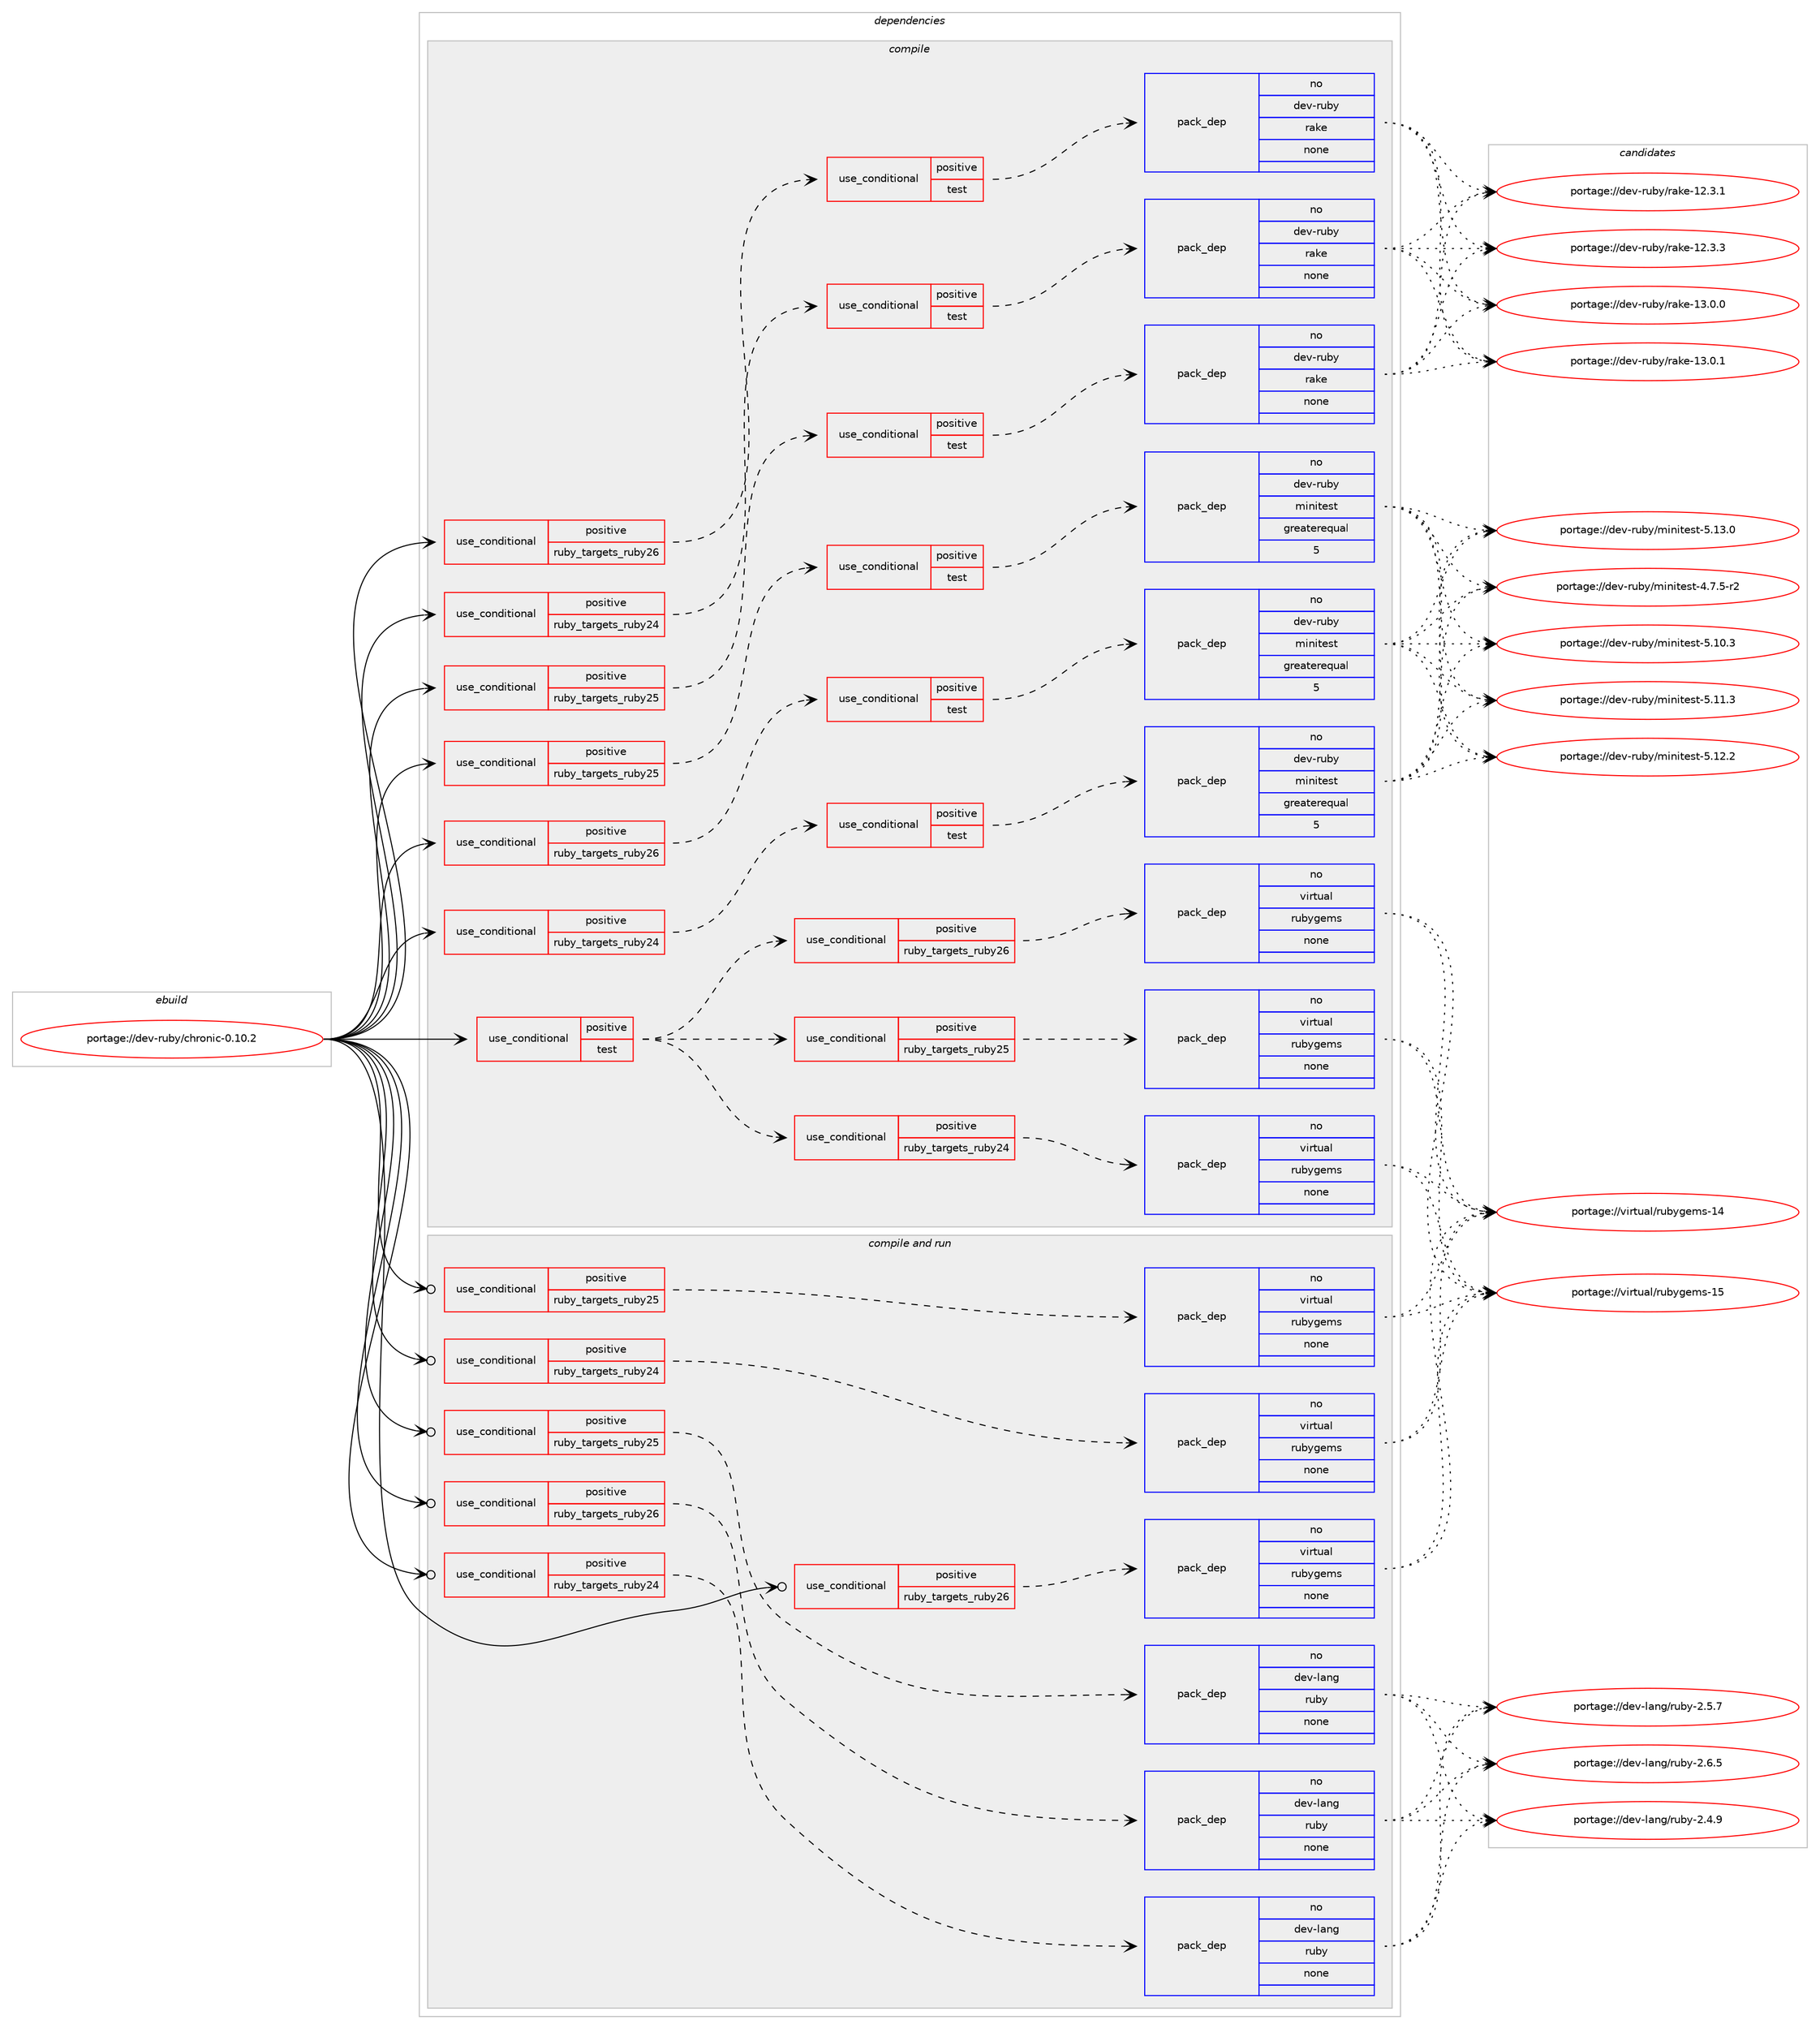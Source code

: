 digraph prolog {

# *************
# Graph options
# *************

newrank=true;
concentrate=true;
compound=true;
graph [rankdir=LR,fontname=Helvetica,fontsize=10,ranksep=1.5];#, ranksep=2.5, nodesep=0.2];
edge  [arrowhead=vee];
node  [fontname=Helvetica,fontsize=10];

# **********
# The ebuild
# **********

subgraph cluster_leftcol {
color=gray;
rank=same;
label=<<i>ebuild</i>>;
id [label="portage://dev-ruby/chronic-0.10.2", color=red, width=4, href="../dev-ruby/chronic-0.10.2.svg"];
}

# ****************
# The dependencies
# ****************

subgraph cluster_midcol {
color=gray;
label=<<i>dependencies</i>>;
subgraph cluster_compile {
fillcolor="#eeeeee";
style=filled;
label=<<i>compile</i>>;
subgraph cond49228 {
dependency215560 [label=<<TABLE BORDER="0" CELLBORDER="1" CELLSPACING="0" CELLPADDING="4"><TR><TD ROWSPAN="3" CELLPADDING="10">use_conditional</TD></TR><TR><TD>positive</TD></TR><TR><TD>ruby_targets_ruby24</TD></TR></TABLE>>, shape=none, color=red];
subgraph cond49229 {
dependency215561 [label=<<TABLE BORDER="0" CELLBORDER="1" CELLSPACING="0" CELLPADDING="4"><TR><TD ROWSPAN="3" CELLPADDING="10">use_conditional</TD></TR><TR><TD>positive</TD></TR><TR><TD>test</TD></TR></TABLE>>, shape=none, color=red];
subgraph pack162851 {
dependency215562 [label=<<TABLE BORDER="0" CELLBORDER="1" CELLSPACING="0" CELLPADDING="4" WIDTH="220"><TR><TD ROWSPAN="6" CELLPADDING="30">pack_dep</TD></TR><TR><TD WIDTH="110">no</TD></TR><TR><TD>dev-ruby</TD></TR><TR><TD>minitest</TD></TR><TR><TD>greaterequal</TD></TR><TR><TD>5</TD></TR></TABLE>>, shape=none, color=blue];
}
dependency215561:e -> dependency215562:w [weight=20,style="dashed",arrowhead="vee"];
}
dependency215560:e -> dependency215561:w [weight=20,style="dashed",arrowhead="vee"];
}
id:e -> dependency215560:w [weight=20,style="solid",arrowhead="vee"];
subgraph cond49230 {
dependency215563 [label=<<TABLE BORDER="0" CELLBORDER="1" CELLSPACING="0" CELLPADDING="4"><TR><TD ROWSPAN="3" CELLPADDING="10">use_conditional</TD></TR><TR><TD>positive</TD></TR><TR><TD>ruby_targets_ruby24</TD></TR></TABLE>>, shape=none, color=red];
subgraph cond49231 {
dependency215564 [label=<<TABLE BORDER="0" CELLBORDER="1" CELLSPACING="0" CELLPADDING="4"><TR><TD ROWSPAN="3" CELLPADDING="10">use_conditional</TD></TR><TR><TD>positive</TD></TR><TR><TD>test</TD></TR></TABLE>>, shape=none, color=red];
subgraph pack162852 {
dependency215565 [label=<<TABLE BORDER="0" CELLBORDER="1" CELLSPACING="0" CELLPADDING="4" WIDTH="220"><TR><TD ROWSPAN="6" CELLPADDING="30">pack_dep</TD></TR><TR><TD WIDTH="110">no</TD></TR><TR><TD>dev-ruby</TD></TR><TR><TD>rake</TD></TR><TR><TD>none</TD></TR><TR><TD></TD></TR></TABLE>>, shape=none, color=blue];
}
dependency215564:e -> dependency215565:w [weight=20,style="dashed",arrowhead="vee"];
}
dependency215563:e -> dependency215564:w [weight=20,style="dashed",arrowhead="vee"];
}
id:e -> dependency215563:w [weight=20,style="solid",arrowhead="vee"];
subgraph cond49232 {
dependency215566 [label=<<TABLE BORDER="0" CELLBORDER="1" CELLSPACING="0" CELLPADDING="4"><TR><TD ROWSPAN="3" CELLPADDING="10">use_conditional</TD></TR><TR><TD>positive</TD></TR><TR><TD>ruby_targets_ruby25</TD></TR></TABLE>>, shape=none, color=red];
subgraph cond49233 {
dependency215567 [label=<<TABLE BORDER="0" CELLBORDER="1" CELLSPACING="0" CELLPADDING="4"><TR><TD ROWSPAN="3" CELLPADDING="10">use_conditional</TD></TR><TR><TD>positive</TD></TR><TR><TD>test</TD></TR></TABLE>>, shape=none, color=red];
subgraph pack162853 {
dependency215568 [label=<<TABLE BORDER="0" CELLBORDER="1" CELLSPACING="0" CELLPADDING="4" WIDTH="220"><TR><TD ROWSPAN="6" CELLPADDING="30">pack_dep</TD></TR><TR><TD WIDTH="110">no</TD></TR><TR><TD>dev-ruby</TD></TR><TR><TD>minitest</TD></TR><TR><TD>greaterequal</TD></TR><TR><TD>5</TD></TR></TABLE>>, shape=none, color=blue];
}
dependency215567:e -> dependency215568:w [weight=20,style="dashed",arrowhead="vee"];
}
dependency215566:e -> dependency215567:w [weight=20,style="dashed",arrowhead="vee"];
}
id:e -> dependency215566:w [weight=20,style="solid",arrowhead="vee"];
subgraph cond49234 {
dependency215569 [label=<<TABLE BORDER="0" CELLBORDER="1" CELLSPACING="0" CELLPADDING="4"><TR><TD ROWSPAN="3" CELLPADDING="10">use_conditional</TD></TR><TR><TD>positive</TD></TR><TR><TD>ruby_targets_ruby25</TD></TR></TABLE>>, shape=none, color=red];
subgraph cond49235 {
dependency215570 [label=<<TABLE BORDER="0" CELLBORDER="1" CELLSPACING="0" CELLPADDING="4"><TR><TD ROWSPAN="3" CELLPADDING="10">use_conditional</TD></TR><TR><TD>positive</TD></TR><TR><TD>test</TD></TR></TABLE>>, shape=none, color=red];
subgraph pack162854 {
dependency215571 [label=<<TABLE BORDER="0" CELLBORDER="1" CELLSPACING="0" CELLPADDING="4" WIDTH="220"><TR><TD ROWSPAN="6" CELLPADDING="30">pack_dep</TD></TR><TR><TD WIDTH="110">no</TD></TR><TR><TD>dev-ruby</TD></TR><TR><TD>rake</TD></TR><TR><TD>none</TD></TR><TR><TD></TD></TR></TABLE>>, shape=none, color=blue];
}
dependency215570:e -> dependency215571:w [weight=20,style="dashed",arrowhead="vee"];
}
dependency215569:e -> dependency215570:w [weight=20,style="dashed",arrowhead="vee"];
}
id:e -> dependency215569:w [weight=20,style="solid",arrowhead="vee"];
subgraph cond49236 {
dependency215572 [label=<<TABLE BORDER="0" CELLBORDER="1" CELLSPACING="0" CELLPADDING="4"><TR><TD ROWSPAN="3" CELLPADDING="10">use_conditional</TD></TR><TR><TD>positive</TD></TR><TR><TD>ruby_targets_ruby26</TD></TR></TABLE>>, shape=none, color=red];
subgraph cond49237 {
dependency215573 [label=<<TABLE BORDER="0" CELLBORDER="1" CELLSPACING="0" CELLPADDING="4"><TR><TD ROWSPAN="3" CELLPADDING="10">use_conditional</TD></TR><TR><TD>positive</TD></TR><TR><TD>test</TD></TR></TABLE>>, shape=none, color=red];
subgraph pack162855 {
dependency215574 [label=<<TABLE BORDER="0" CELLBORDER="1" CELLSPACING="0" CELLPADDING="4" WIDTH="220"><TR><TD ROWSPAN="6" CELLPADDING="30">pack_dep</TD></TR><TR><TD WIDTH="110">no</TD></TR><TR><TD>dev-ruby</TD></TR><TR><TD>minitest</TD></TR><TR><TD>greaterequal</TD></TR><TR><TD>5</TD></TR></TABLE>>, shape=none, color=blue];
}
dependency215573:e -> dependency215574:w [weight=20,style="dashed",arrowhead="vee"];
}
dependency215572:e -> dependency215573:w [weight=20,style="dashed",arrowhead="vee"];
}
id:e -> dependency215572:w [weight=20,style="solid",arrowhead="vee"];
subgraph cond49238 {
dependency215575 [label=<<TABLE BORDER="0" CELLBORDER="1" CELLSPACING="0" CELLPADDING="4"><TR><TD ROWSPAN="3" CELLPADDING="10">use_conditional</TD></TR><TR><TD>positive</TD></TR><TR><TD>ruby_targets_ruby26</TD></TR></TABLE>>, shape=none, color=red];
subgraph cond49239 {
dependency215576 [label=<<TABLE BORDER="0" CELLBORDER="1" CELLSPACING="0" CELLPADDING="4"><TR><TD ROWSPAN="3" CELLPADDING="10">use_conditional</TD></TR><TR><TD>positive</TD></TR><TR><TD>test</TD></TR></TABLE>>, shape=none, color=red];
subgraph pack162856 {
dependency215577 [label=<<TABLE BORDER="0" CELLBORDER="1" CELLSPACING="0" CELLPADDING="4" WIDTH="220"><TR><TD ROWSPAN="6" CELLPADDING="30">pack_dep</TD></TR><TR><TD WIDTH="110">no</TD></TR><TR><TD>dev-ruby</TD></TR><TR><TD>rake</TD></TR><TR><TD>none</TD></TR><TR><TD></TD></TR></TABLE>>, shape=none, color=blue];
}
dependency215576:e -> dependency215577:w [weight=20,style="dashed",arrowhead="vee"];
}
dependency215575:e -> dependency215576:w [weight=20,style="dashed",arrowhead="vee"];
}
id:e -> dependency215575:w [weight=20,style="solid",arrowhead="vee"];
subgraph cond49240 {
dependency215578 [label=<<TABLE BORDER="0" CELLBORDER="1" CELLSPACING="0" CELLPADDING="4"><TR><TD ROWSPAN="3" CELLPADDING="10">use_conditional</TD></TR><TR><TD>positive</TD></TR><TR><TD>test</TD></TR></TABLE>>, shape=none, color=red];
subgraph cond49241 {
dependency215579 [label=<<TABLE BORDER="0" CELLBORDER="1" CELLSPACING="0" CELLPADDING="4"><TR><TD ROWSPAN="3" CELLPADDING="10">use_conditional</TD></TR><TR><TD>positive</TD></TR><TR><TD>ruby_targets_ruby24</TD></TR></TABLE>>, shape=none, color=red];
subgraph pack162857 {
dependency215580 [label=<<TABLE BORDER="0" CELLBORDER="1" CELLSPACING="0" CELLPADDING="4" WIDTH="220"><TR><TD ROWSPAN="6" CELLPADDING="30">pack_dep</TD></TR><TR><TD WIDTH="110">no</TD></TR><TR><TD>virtual</TD></TR><TR><TD>rubygems</TD></TR><TR><TD>none</TD></TR><TR><TD></TD></TR></TABLE>>, shape=none, color=blue];
}
dependency215579:e -> dependency215580:w [weight=20,style="dashed",arrowhead="vee"];
}
dependency215578:e -> dependency215579:w [weight=20,style="dashed",arrowhead="vee"];
subgraph cond49242 {
dependency215581 [label=<<TABLE BORDER="0" CELLBORDER="1" CELLSPACING="0" CELLPADDING="4"><TR><TD ROWSPAN="3" CELLPADDING="10">use_conditional</TD></TR><TR><TD>positive</TD></TR><TR><TD>ruby_targets_ruby25</TD></TR></TABLE>>, shape=none, color=red];
subgraph pack162858 {
dependency215582 [label=<<TABLE BORDER="0" CELLBORDER="1" CELLSPACING="0" CELLPADDING="4" WIDTH="220"><TR><TD ROWSPAN="6" CELLPADDING="30">pack_dep</TD></TR><TR><TD WIDTH="110">no</TD></TR><TR><TD>virtual</TD></TR><TR><TD>rubygems</TD></TR><TR><TD>none</TD></TR><TR><TD></TD></TR></TABLE>>, shape=none, color=blue];
}
dependency215581:e -> dependency215582:w [weight=20,style="dashed",arrowhead="vee"];
}
dependency215578:e -> dependency215581:w [weight=20,style="dashed",arrowhead="vee"];
subgraph cond49243 {
dependency215583 [label=<<TABLE BORDER="0" CELLBORDER="1" CELLSPACING="0" CELLPADDING="4"><TR><TD ROWSPAN="3" CELLPADDING="10">use_conditional</TD></TR><TR><TD>positive</TD></TR><TR><TD>ruby_targets_ruby26</TD></TR></TABLE>>, shape=none, color=red];
subgraph pack162859 {
dependency215584 [label=<<TABLE BORDER="0" CELLBORDER="1" CELLSPACING="0" CELLPADDING="4" WIDTH="220"><TR><TD ROWSPAN="6" CELLPADDING="30">pack_dep</TD></TR><TR><TD WIDTH="110">no</TD></TR><TR><TD>virtual</TD></TR><TR><TD>rubygems</TD></TR><TR><TD>none</TD></TR><TR><TD></TD></TR></TABLE>>, shape=none, color=blue];
}
dependency215583:e -> dependency215584:w [weight=20,style="dashed",arrowhead="vee"];
}
dependency215578:e -> dependency215583:w [weight=20,style="dashed",arrowhead="vee"];
}
id:e -> dependency215578:w [weight=20,style="solid",arrowhead="vee"];
}
subgraph cluster_compileandrun {
fillcolor="#eeeeee";
style=filled;
label=<<i>compile and run</i>>;
subgraph cond49244 {
dependency215585 [label=<<TABLE BORDER="0" CELLBORDER="1" CELLSPACING="0" CELLPADDING="4"><TR><TD ROWSPAN="3" CELLPADDING="10">use_conditional</TD></TR><TR><TD>positive</TD></TR><TR><TD>ruby_targets_ruby24</TD></TR></TABLE>>, shape=none, color=red];
subgraph pack162860 {
dependency215586 [label=<<TABLE BORDER="0" CELLBORDER="1" CELLSPACING="0" CELLPADDING="4" WIDTH="220"><TR><TD ROWSPAN="6" CELLPADDING="30">pack_dep</TD></TR><TR><TD WIDTH="110">no</TD></TR><TR><TD>dev-lang</TD></TR><TR><TD>ruby</TD></TR><TR><TD>none</TD></TR><TR><TD></TD></TR></TABLE>>, shape=none, color=blue];
}
dependency215585:e -> dependency215586:w [weight=20,style="dashed",arrowhead="vee"];
}
id:e -> dependency215585:w [weight=20,style="solid",arrowhead="odotvee"];
subgraph cond49245 {
dependency215587 [label=<<TABLE BORDER="0" CELLBORDER="1" CELLSPACING="0" CELLPADDING="4"><TR><TD ROWSPAN="3" CELLPADDING="10">use_conditional</TD></TR><TR><TD>positive</TD></TR><TR><TD>ruby_targets_ruby24</TD></TR></TABLE>>, shape=none, color=red];
subgraph pack162861 {
dependency215588 [label=<<TABLE BORDER="0" CELLBORDER="1" CELLSPACING="0" CELLPADDING="4" WIDTH="220"><TR><TD ROWSPAN="6" CELLPADDING="30">pack_dep</TD></TR><TR><TD WIDTH="110">no</TD></TR><TR><TD>virtual</TD></TR><TR><TD>rubygems</TD></TR><TR><TD>none</TD></TR><TR><TD></TD></TR></TABLE>>, shape=none, color=blue];
}
dependency215587:e -> dependency215588:w [weight=20,style="dashed",arrowhead="vee"];
}
id:e -> dependency215587:w [weight=20,style="solid",arrowhead="odotvee"];
subgraph cond49246 {
dependency215589 [label=<<TABLE BORDER="0" CELLBORDER="1" CELLSPACING="0" CELLPADDING="4"><TR><TD ROWSPAN="3" CELLPADDING="10">use_conditional</TD></TR><TR><TD>positive</TD></TR><TR><TD>ruby_targets_ruby25</TD></TR></TABLE>>, shape=none, color=red];
subgraph pack162862 {
dependency215590 [label=<<TABLE BORDER="0" CELLBORDER="1" CELLSPACING="0" CELLPADDING="4" WIDTH="220"><TR><TD ROWSPAN="6" CELLPADDING="30">pack_dep</TD></TR><TR><TD WIDTH="110">no</TD></TR><TR><TD>dev-lang</TD></TR><TR><TD>ruby</TD></TR><TR><TD>none</TD></TR><TR><TD></TD></TR></TABLE>>, shape=none, color=blue];
}
dependency215589:e -> dependency215590:w [weight=20,style="dashed",arrowhead="vee"];
}
id:e -> dependency215589:w [weight=20,style="solid",arrowhead="odotvee"];
subgraph cond49247 {
dependency215591 [label=<<TABLE BORDER="0" CELLBORDER="1" CELLSPACING="0" CELLPADDING="4"><TR><TD ROWSPAN="3" CELLPADDING="10">use_conditional</TD></TR><TR><TD>positive</TD></TR><TR><TD>ruby_targets_ruby25</TD></TR></TABLE>>, shape=none, color=red];
subgraph pack162863 {
dependency215592 [label=<<TABLE BORDER="0" CELLBORDER="1" CELLSPACING="0" CELLPADDING="4" WIDTH="220"><TR><TD ROWSPAN="6" CELLPADDING="30">pack_dep</TD></TR><TR><TD WIDTH="110">no</TD></TR><TR><TD>virtual</TD></TR><TR><TD>rubygems</TD></TR><TR><TD>none</TD></TR><TR><TD></TD></TR></TABLE>>, shape=none, color=blue];
}
dependency215591:e -> dependency215592:w [weight=20,style="dashed",arrowhead="vee"];
}
id:e -> dependency215591:w [weight=20,style="solid",arrowhead="odotvee"];
subgraph cond49248 {
dependency215593 [label=<<TABLE BORDER="0" CELLBORDER="1" CELLSPACING="0" CELLPADDING="4"><TR><TD ROWSPAN="3" CELLPADDING="10">use_conditional</TD></TR><TR><TD>positive</TD></TR><TR><TD>ruby_targets_ruby26</TD></TR></TABLE>>, shape=none, color=red];
subgraph pack162864 {
dependency215594 [label=<<TABLE BORDER="0" CELLBORDER="1" CELLSPACING="0" CELLPADDING="4" WIDTH="220"><TR><TD ROWSPAN="6" CELLPADDING="30">pack_dep</TD></TR><TR><TD WIDTH="110">no</TD></TR><TR><TD>dev-lang</TD></TR><TR><TD>ruby</TD></TR><TR><TD>none</TD></TR><TR><TD></TD></TR></TABLE>>, shape=none, color=blue];
}
dependency215593:e -> dependency215594:w [weight=20,style="dashed",arrowhead="vee"];
}
id:e -> dependency215593:w [weight=20,style="solid",arrowhead="odotvee"];
subgraph cond49249 {
dependency215595 [label=<<TABLE BORDER="0" CELLBORDER="1" CELLSPACING="0" CELLPADDING="4"><TR><TD ROWSPAN="3" CELLPADDING="10">use_conditional</TD></TR><TR><TD>positive</TD></TR><TR><TD>ruby_targets_ruby26</TD></TR></TABLE>>, shape=none, color=red];
subgraph pack162865 {
dependency215596 [label=<<TABLE BORDER="0" CELLBORDER="1" CELLSPACING="0" CELLPADDING="4" WIDTH="220"><TR><TD ROWSPAN="6" CELLPADDING="30">pack_dep</TD></TR><TR><TD WIDTH="110">no</TD></TR><TR><TD>virtual</TD></TR><TR><TD>rubygems</TD></TR><TR><TD>none</TD></TR><TR><TD></TD></TR></TABLE>>, shape=none, color=blue];
}
dependency215595:e -> dependency215596:w [weight=20,style="dashed",arrowhead="vee"];
}
id:e -> dependency215595:w [weight=20,style="solid",arrowhead="odotvee"];
}
subgraph cluster_run {
fillcolor="#eeeeee";
style=filled;
label=<<i>run</i>>;
}
}

# **************
# The candidates
# **************

subgraph cluster_choices {
rank=same;
color=gray;
label=<<i>candidates</i>>;

subgraph choice162851 {
color=black;
nodesep=1;
choiceportage1001011184511411798121471091051101051161011151164552465546534511450 [label="portage://dev-ruby/minitest-4.7.5-r2", color=red, width=4,href="../dev-ruby/minitest-4.7.5-r2.svg"];
choiceportage10010111845114117981214710910511010511610111511645534649484651 [label="portage://dev-ruby/minitest-5.10.3", color=red, width=4,href="../dev-ruby/minitest-5.10.3.svg"];
choiceportage10010111845114117981214710910511010511610111511645534649494651 [label="portage://dev-ruby/minitest-5.11.3", color=red, width=4,href="../dev-ruby/minitest-5.11.3.svg"];
choiceportage10010111845114117981214710910511010511610111511645534649504650 [label="portage://dev-ruby/minitest-5.12.2", color=red, width=4,href="../dev-ruby/minitest-5.12.2.svg"];
choiceportage10010111845114117981214710910511010511610111511645534649514648 [label="portage://dev-ruby/minitest-5.13.0", color=red, width=4,href="../dev-ruby/minitest-5.13.0.svg"];
dependency215562:e -> choiceportage1001011184511411798121471091051101051161011151164552465546534511450:w [style=dotted,weight="100"];
dependency215562:e -> choiceportage10010111845114117981214710910511010511610111511645534649484651:w [style=dotted,weight="100"];
dependency215562:e -> choiceportage10010111845114117981214710910511010511610111511645534649494651:w [style=dotted,weight="100"];
dependency215562:e -> choiceportage10010111845114117981214710910511010511610111511645534649504650:w [style=dotted,weight="100"];
dependency215562:e -> choiceportage10010111845114117981214710910511010511610111511645534649514648:w [style=dotted,weight="100"];
}
subgraph choice162852 {
color=black;
nodesep=1;
choiceportage1001011184511411798121471149710710145495046514649 [label="portage://dev-ruby/rake-12.3.1", color=red, width=4,href="../dev-ruby/rake-12.3.1.svg"];
choiceportage1001011184511411798121471149710710145495046514651 [label="portage://dev-ruby/rake-12.3.3", color=red, width=4,href="../dev-ruby/rake-12.3.3.svg"];
choiceportage1001011184511411798121471149710710145495146484648 [label="portage://dev-ruby/rake-13.0.0", color=red, width=4,href="../dev-ruby/rake-13.0.0.svg"];
choiceportage1001011184511411798121471149710710145495146484649 [label="portage://dev-ruby/rake-13.0.1", color=red, width=4,href="../dev-ruby/rake-13.0.1.svg"];
dependency215565:e -> choiceportage1001011184511411798121471149710710145495046514649:w [style=dotted,weight="100"];
dependency215565:e -> choiceportage1001011184511411798121471149710710145495046514651:w [style=dotted,weight="100"];
dependency215565:e -> choiceportage1001011184511411798121471149710710145495146484648:w [style=dotted,weight="100"];
dependency215565:e -> choiceportage1001011184511411798121471149710710145495146484649:w [style=dotted,weight="100"];
}
subgraph choice162853 {
color=black;
nodesep=1;
choiceportage1001011184511411798121471091051101051161011151164552465546534511450 [label="portage://dev-ruby/minitest-4.7.5-r2", color=red, width=4,href="../dev-ruby/minitest-4.7.5-r2.svg"];
choiceportage10010111845114117981214710910511010511610111511645534649484651 [label="portage://dev-ruby/minitest-5.10.3", color=red, width=4,href="../dev-ruby/minitest-5.10.3.svg"];
choiceportage10010111845114117981214710910511010511610111511645534649494651 [label="portage://dev-ruby/minitest-5.11.3", color=red, width=4,href="../dev-ruby/minitest-5.11.3.svg"];
choiceportage10010111845114117981214710910511010511610111511645534649504650 [label="portage://dev-ruby/minitest-5.12.2", color=red, width=4,href="../dev-ruby/minitest-5.12.2.svg"];
choiceportage10010111845114117981214710910511010511610111511645534649514648 [label="portage://dev-ruby/minitest-5.13.0", color=red, width=4,href="../dev-ruby/minitest-5.13.0.svg"];
dependency215568:e -> choiceportage1001011184511411798121471091051101051161011151164552465546534511450:w [style=dotted,weight="100"];
dependency215568:e -> choiceportage10010111845114117981214710910511010511610111511645534649484651:w [style=dotted,weight="100"];
dependency215568:e -> choiceportage10010111845114117981214710910511010511610111511645534649494651:w [style=dotted,weight="100"];
dependency215568:e -> choiceportage10010111845114117981214710910511010511610111511645534649504650:w [style=dotted,weight="100"];
dependency215568:e -> choiceportage10010111845114117981214710910511010511610111511645534649514648:w [style=dotted,weight="100"];
}
subgraph choice162854 {
color=black;
nodesep=1;
choiceportage1001011184511411798121471149710710145495046514649 [label="portage://dev-ruby/rake-12.3.1", color=red, width=4,href="../dev-ruby/rake-12.3.1.svg"];
choiceportage1001011184511411798121471149710710145495046514651 [label="portage://dev-ruby/rake-12.3.3", color=red, width=4,href="../dev-ruby/rake-12.3.3.svg"];
choiceportage1001011184511411798121471149710710145495146484648 [label="portage://dev-ruby/rake-13.0.0", color=red, width=4,href="../dev-ruby/rake-13.0.0.svg"];
choiceportage1001011184511411798121471149710710145495146484649 [label="portage://dev-ruby/rake-13.0.1", color=red, width=4,href="../dev-ruby/rake-13.0.1.svg"];
dependency215571:e -> choiceportage1001011184511411798121471149710710145495046514649:w [style=dotted,weight="100"];
dependency215571:e -> choiceportage1001011184511411798121471149710710145495046514651:w [style=dotted,weight="100"];
dependency215571:e -> choiceportage1001011184511411798121471149710710145495146484648:w [style=dotted,weight="100"];
dependency215571:e -> choiceportage1001011184511411798121471149710710145495146484649:w [style=dotted,weight="100"];
}
subgraph choice162855 {
color=black;
nodesep=1;
choiceportage1001011184511411798121471091051101051161011151164552465546534511450 [label="portage://dev-ruby/minitest-4.7.5-r2", color=red, width=4,href="../dev-ruby/minitest-4.7.5-r2.svg"];
choiceportage10010111845114117981214710910511010511610111511645534649484651 [label="portage://dev-ruby/minitest-5.10.3", color=red, width=4,href="../dev-ruby/minitest-5.10.3.svg"];
choiceportage10010111845114117981214710910511010511610111511645534649494651 [label="portage://dev-ruby/minitest-5.11.3", color=red, width=4,href="../dev-ruby/minitest-5.11.3.svg"];
choiceportage10010111845114117981214710910511010511610111511645534649504650 [label="portage://dev-ruby/minitest-5.12.2", color=red, width=4,href="../dev-ruby/minitest-5.12.2.svg"];
choiceportage10010111845114117981214710910511010511610111511645534649514648 [label="portage://dev-ruby/minitest-5.13.0", color=red, width=4,href="../dev-ruby/minitest-5.13.0.svg"];
dependency215574:e -> choiceportage1001011184511411798121471091051101051161011151164552465546534511450:w [style=dotted,weight="100"];
dependency215574:e -> choiceportage10010111845114117981214710910511010511610111511645534649484651:w [style=dotted,weight="100"];
dependency215574:e -> choiceportage10010111845114117981214710910511010511610111511645534649494651:w [style=dotted,weight="100"];
dependency215574:e -> choiceportage10010111845114117981214710910511010511610111511645534649504650:w [style=dotted,weight="100"];
dependency215574:e -> choiceportage10010111845114117981214710910511010511610111511645534649514648:w [style=dotted,weight="100"];
}
subgraph choice162856 {
color=black;
nodesep=1;
choiceportage1001011184511411798121471149710710145495046514649 [label="portage://dev-ruby/rake-12.3.1", color=red, width=4,href="../dev-ruby/rake-12.3.1.svg"];
choiceportage1001011184511411798121471149710710145495046514651 [label="portage://dev-ruby/rake-12.3.3", color=red, width=4,href="../dev-ruby/rake-12.3.3.svg"];
choiceportage1001011184511411798121471149710710145495146484648 [label="portage://dev-ruby/rake-13.0.0", color=red, width=4,href="../dev-ruby/rake-13.0.0.svg"];
choiceportage1001011184511411798121471149710710145495146484649 [label="portage://dev-ruby/rake-13.0.1", color=red, width=4,href="../dev-ruby/rake-13.0.1.svg"];
dependency215577:e -> choiceportage1001011184511411798121471149710710145495046514649:w [style=dotted,weight="100"];
dependency215577:e -> choiceportage1001011184511411798121471149710710145495046514651:w [style=dotted,weight="100"];
dependency215577:e -> choiceportage1001011184511411798121471149710710145495146484648:w [style=dotted,weight="100"];
dependency215577:e -> choiceportage1001011184511411798121471149710710145495146484649:w [style=dotted,weight="100"];
}
subgraph choice162857 {
color=black;
nodesep=1;
choiceportage118105114116117971084711411798121103101109115454952 [label="portage://virtual/rubygems-14", color=red, width=4,href="../virtual/rubygems-14.svg"];
choiceportage118105114116117971084711411798121103101109115454953 [label="portage://virtual/rubygems-15", color=red, width=4,href="../virtual/rubygems-15.svg"];
dependency215580:e -> choiceportage118105114116117971084711411798121103101109115454952:w [style=dotted,weight="100"];
dependency215580:e -> choiceportage118105114116117971084711411798121103101109115454953:w [style=dotted,weight="100"];
}
subgraph choice162858 {
color=black;
nodesep=1;
choiceportage118105114116117971084711411798121103101109115454952 [label="portage://virtual/rubygems-14", color=red, width=4,href="../virtual/rubygems-14.svg"];
choiceportage118105114116117971084711411798121103101109115454953 [label="portage://virtual/rubygems-15", color=red, width=4,href="../virtual/rubygems-15.svg"];
dependency215582:e -> choiceportage118105114116117971084711411798121103101109115454952:w [style=dotted,weight="100"];
dependency215582:e -> choiceportage118105114116117971084711411798121103101109115454953:w [style=dotted,weight="100"];
}
subgraph choice162859 {
color=black;
nodesep=1;
choiceportage118105114116117971084711411798121103101109115454952 [label="portage://virtual/rubygems-14", color=red, width=4,href="../virtual/rubygems-14.svg"];
choiceportage118105114116117971084711411798121103101109115454953 [label="portage://virtual/rubygems-15", color=red, width=4,href="../virtual/rubygems-15.svg"];
dependency215584:e -> choiceportage118105114116117971084711411798121103101109115454952:w [style=dotted,weight="100"];
dependency215584:e -> choiceportage118105114116117971084711411798121103101109115454953:w [style=dotted,weight="100"];
}
subgraph choice162860 {
color=black;
nodesep=1;
choiceportage10010111845108971101034711411798121455046524657 [label="portage://dev-lang/ruby-2.4.9", color=red, width=4,href="../dev-lang/ruby-2.4.9.svg"];
choiceportage10010111845108971101034711411798121455046534655 [label="portage://dev-lang/ruby-2.5.7", color=red, width=4,href="../dev-lang/ruby-2.5.7.svg"];
choiceportage10010111845108971101034711411798121455046544653 [label="portage://dev-lang/ruby-2.6.5", color=red, width=4,href="../dev-lang/ruby-2.6.5.svg"];
dependency215586:e -> choiceportage10010111845108971101034711411798121455046524657:w [style=dotted,weight="100"];
dependency215586:e -> choiceportage10010111845108971101034711411798121455046534655:w [style=dotted,weight="100"];
dependency215586:e -> choiceportage10010111845108971101034711411798121455046544653:w [style=dotted,weight="100"];
}
subgraph choice162861 {
color=black;
nodesep=1;
choiceportage118105114116117971084711411798121103101109115454952 [label="portage://virtual/rubygems-14", color=red, width=4,href="../virtual/rubygems-14.svg"];
choiceportage118105114116117971084711411798121103101109115454953 [label="portage://virtual/rubygems-15", color=red, width=4,href="../virtual/rubygems-15.svg"];
dependency215588:e -> choiceportage118105114116117971084711411798121103101109115454952:w [style=dotted,weight="100"];
dependency215588:e -> choiceportage118105114116117971084711411798121103101109115454953:w [style=dotted,weight="100"];
}
subgraph choice162862 {
color=black;
nodesep=1;
choiceportage10010111845108971101034711411798121455046524657 [label="portage://dev-lang/ruby-2.4.9", color=red, width=4,href="../dev-lang/ruby-2.4.9.svg"];
choiceportage10010111845108971101034711411798121455046534655 [label="portage://dev-lang/ruby-2.5.7", color=red, width=4,href="../dev-lang/ruby-2.5.7.svg"];
choiceportage10010111845108971101034711411798121455046544653 [label="portage://dev-lang/ruby-2.6.5", color=red, width=4,href="../dev-lang/ruby-2.6.5.svg"];
dependency215590:e -> choiceportage10010111845108971101034711411798121455046524657:w [style=dotted,weight="100"];
dependency215590:e -> choiceportage10010111845108971101034711411798121455046534655:w [style=dotted,weight="100"];
dependency215590:e -> choiceportage10010111845108971101034711411798121455046544653:w [style=dotted,weight="100"];
}
subgraph choice162863 {
color=black;
nodesep=1;
choiceportage118105114116117971084711411798121103101109115454952 [label="portage://virtual/rubygems-14", color=red, width=4,href="../virtual/rubygems-14.svg"];
choiceportage118105114116117971084711411798121103101109115454953 [label="portage://virtual/rubygems-15", color=red, width=4,href="../virtual/rubygems-15.svg"];
dependency215592:e -> choiceportage118105114116117971084711411798121103101109115454952:w [style=dotted,weight="100"];
dependency215592:e -> choiceportage118105114116117971084711411798121103101109115454953:w [style=dotted,weight="100"];
}
subgraph choice162864 {
color=black;
nodesep=1;
choiceportage10010111845108971101034711411798121455046524657 [label="portage://dev-lang/ruby-2.4.9", color=red, width=4,href="../dev-lang/ruby-2.4.9.svg"];
choiceportage10010111845108971101034711411798121455046534655 [label="portage://dev-lang/ruby-2.5.7", color=red, width=4,href="../dev-lang/ruby-2.5.7.svg"];
choiceportage10010111845108971101034711411798121455046544653 [label="portage://dev-lang/ruby-2.6.5", color=red, width=4,href="../dev-lang/ruby-2.6.5.svg"];
dependency215594:e -> choiceportage10010111845108971101034711411798121455046524657:w [style=dotted,weight="100"];
dependency215594:e -> choiceportage10010111845108971101034711411798121455046534655:w [style=dotted,weight="100"];
dependency215594:e -> choiceportage10010111845108971101034711411798121455046544653:w [style=dotted,weight="100"];
}
subgraph choice162865 {
color=black;
nodesep=1;
choiceportage118105114116117971084711411798121103101109115454952 [label="portage://virtual/rubygems-14", color=red, width=4,href="../virtual/rubygems-14.svg"];
choiceportage118105114116117971084711411798121103101109115454953 [label="portage://virtual/rubygems-15", color=red, width=4,href="../virtual/rubygems-15.svg"];
dependency215596:e -> choiceportage118105114116117971084711411798121103101109115454952:w [style=dotted,weight="100"];
dependency215596:e -> choiceportage118105114116117971084711411798121103101109115454953:w [style=dotted,weight="100"];
}
}

}
